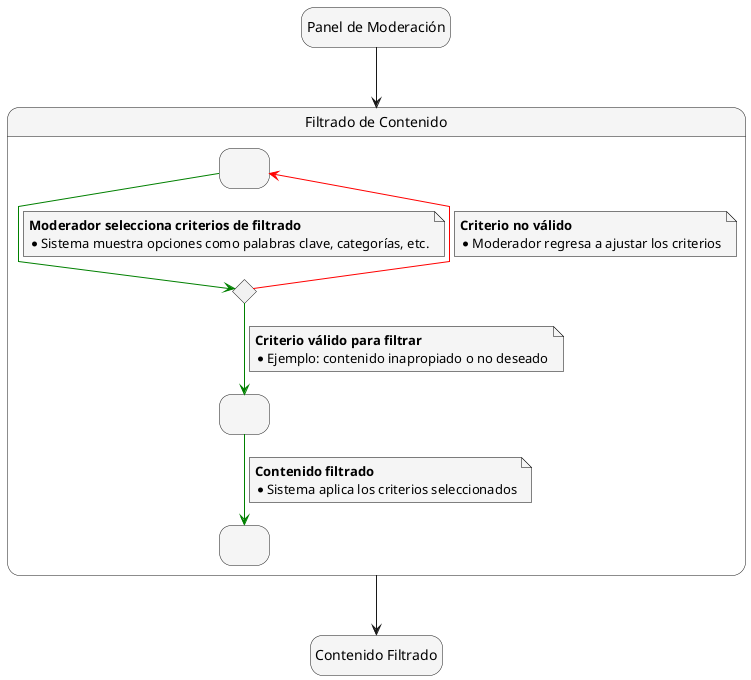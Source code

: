 @startuml Filtrar_Contenido
skinparam {
    NoteBackgroundColor #whiteSmoke
    NoteBorderColor #black
    linetype polyline
}

skinparam state {
    BackgroundColor #whiteSmoke
}

hide empty description

state startState as "Panel de Moderación"
state endState as "Contenido Filtrado"

startState --> ProcesoDeFiltrado

state ProcesoDeFiltrado as "Filtrado de Contenido" {
    state SeleccionarCriterio as " "
    state ValidarCriterio <<choice>>
    state ConfirmarFiltrado as " "
    state FiltradoCompletado as " "

    SeleccionarCriterio -[#green]-> ValidarCriterio
    note on link
        <b>Moderador selecciona criterios de filtrado</b>
        * Sistema muestra opciones como palabras clave, categorías, etc.
    end note

    ValidarCriterio -[#green]-> ConfirmarFiltrado
    note on link
        <b>Criterio válido para filtrar</b>
        * Ejemplo: contenido inapropiado o no deseado
    end note

    ValidarCriterio -[#red]-> SeleccionarCriterio
    note on link
        <b>Criterio no válido</b>
        * Moderador regresa a ajustar los criterios
    end note

    ConfirmarFiltrado -[#green]-> FiltradoCompletado
    note on link
        <b>Contenido filtrado</b>
        * Sistema aplica los criterios seleccionados
    end note
}

state FiltradoCompletado as " "

ProcesoDeFiltrado --> endState

@enduml
